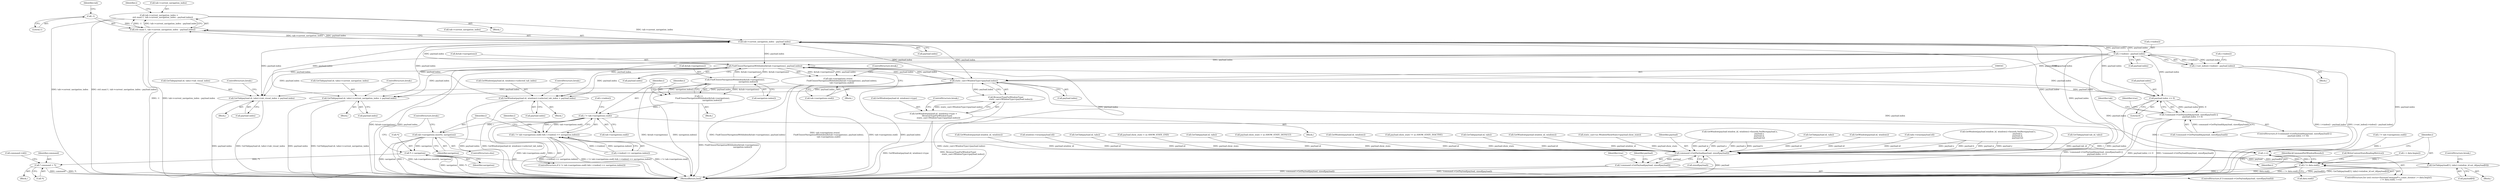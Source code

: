 digraph "0_Chrome_027429ee5abe6e2fb5e3b2b4542f0a6fe0dbc12d_0@integer" {
"1000374" [label="(Call,tab->current_navigation_index =\n            std::max(-1, tab->current_navigation_index - payload.index))"];
"1000378" [label="(Call,std::max(-1, tab->current_navigation_index - payload.index))"];
"1000379" [label="(Call,-1)"];
"1000381" [label="(Call,tab->current_navigation_index - payload.index)"];
"1000374" [label="(Call,tab->current_navigation_index =\n            std::max(-1, tab->current_navigation_index - payload.index))"];
"1000398" [label="(Call,i->index() - payload.index)"];
"1000337" [label="(Call,FindClosestNavigationWithIndex(&(tab->navigations), payload.index))"];
"1000439" [label="(Call,FindClosestNavigationWithIndex(&(tab->navigations),\n                                           navigation.index()))"];
"1000540" [label="(Call,static_cast<WindowType>(payload.index))"];
"1000358" [label="(Call,payload.index <= 0)"];
"1000134" [label="(Call,command->GetPayload(payload, sizeof(payload)))"];
"1000133" [label="(Call,!command->GetPayload(payload, sizeof(payload)))"];
"1000140" [label="(Call,GetTab(payload[1], tabs)->window_id.set_id(payload[0]))"];
"1000265" [label="(Call,GetTab(payload.id, tabs)->tab_visual_index = payload.index)"];
"1000336" [label="(Call,tab->navigations.erase(\n            FindClosestNavigationWithIndex(&(tab->navigations), payload.index),\n            tab->navigations.end()))"];
"1000351" [label="(Call,!command->GetPayload(&payload, sizeof(payload)) ||\n            payload.index <= 0)"];
"1000437" [label="(Call,i =\n            FindClosestNavigationWithIndex(&(tab->navigations),\n                                           navigation.index()))"];
"1000447" [label="(Call,i != tab->navigations.end())"];
"1000114" [label="(Call,++i)"];
"1000111" [label="(Call,i != data.end())"];
"1000446" [label="(Call,i != tab->navigations.end() && i->index() == navigation.index())"];
"1000458" [label="(Call,tab->navigations.insert(i, navigation))"];
"1000453" [label="(Call,*i = navigation)"];
"1000122" [label="(Call,* command = *i)"];
"1000474" [label="(Call,GetTab(payload.id, tabs)->current_navigation_index = payload.index)"];
"1000498" [label="(Call,GetWindow(payload.id, windows)->selected_tab_index = payload.index)"];
"1000539" [label="(Call,BrowserTypeForWindowType(\n                static_cast<WindowType>(payload.index)))"];
"1000531" [label="(Call,GetWindow(payload.id, windows)->type =\n            BrowserTypeForWindowType(\n                static_cast<WindowType>(payload.index)))"];
"1000397" [label="(Call,i->set_index(i->index() - payload.index))"];
"1000345" [label="(Call,tab->navigations.end())"];
"1000498" [label="(Call,GetWindow(payload.id, windows)->selected_tab_index = payload.index)"];
"1000276" [label="(ControlStructure,break;)"];
"1000382" [label="(Call,tab->current_navigation_index)"];
"1000438" [label="(Identifier,i)"];
"1000172" [label="(Call,GetWindow(payload.window_id, windows))"];
"1000450" [label="(Call,i->index() == navigation.index())"];
"1000113" [label="(Call,data.end())"];
"1000132" [label="(ControlStructure,if (!command->GetPayload(payload, sizeof(payload))))"];
"1000130" [label="(Block,)"];
"1000351" [label="(Call,!command->GetPayload(&payload, sizeof(payload)) ||\n            payload.index <= 0)"];
"1000122" [label="(Call,* command = *i)"];
"1000116" [label="(Block,)"];
"1000378" [label="(Call,std::max(-1, tab->current_navigation_index - payload.index))"];
"1000482" [label="(Call,payload.index)"];
"1000397" [label="(Call,i->set_index(i->index() - payload.index))"];
"1000457" [label="(ControlStructure,else)"];
"1000458" [label="(Call,tab->navigations.insert(i, navigation))"];
"1000485" [label="(ControlStructure,break;)"];
"1000311" [label="(Call,windows->erase(payload.id))"];
"1000368" [label="(Identifier,tab)"];
"1000447" [label="(Call,i != tab->navigations.end())"];
"1000595" [label="(MethodReturn,bool)"];
"1000446" [label="(Call,i != tab->navigations.end() && i->index() == navigation.index())"];
"1000463" [label="(Block,)"];
"1000331" [label="(Call,GetTab(payload.id, tabs))"];
"1000222" [label="(Call,payload.show_state < ui::SHOW_STATE_END)"];
"1000362" [label="(Literal,0)"];
"1000449" [label="(Call,tab->navigations.end())"];
"1000342" [label="(Call,payload.index)"];
"1000476" [label="(Call,GetTab(payload.id, tabs))"];
"1000509" [label="(ControlStructure,break;)"];
"1000216" [label="(Call,payload.show_state > ui::SHOW_STATE_DEFAULT)"];
"1000439" [label="(Call,FindClosestNavigationWithIndex(&(tab->navigations),\n                                           navigation.index()))"];
"1000545" [label="(ControlStructure,break;)"];
"1000106" [label="(ControlStructure,for (std::vector<SessionCommand*>::const_iterator i = data.begin();\n        i != data.end(); ++i))"];
"1000359" [label="(Call,payload.index)"];
"1000115" [label="(Identifier,i)"];
"1000375" [label="(Call,tab->current_navigation_index)"];
"1000532" [label="(Call,GetWindow(payload.id, windows)->type)"];
"1000474" [label="(Call,GetTab(payload.id, tabs)->current_navigation_index = payload.index)"];
"1000455" [label="(Identifier,i)"];
"1000111" [label="(Call,i != data.end())"];
"1000133" [label="(Call,!command->GetPayload(payload, sizeof(payload)))"];
"1000533" [label="(Call,GetWindow(payload.id, windows))"];
"1000227" [label="(Call,payload.show_state != ui::SHOW_STATE_INACTIVE)"];
"1000273" [label="(Call,payload.index)"];
"1000531" [label="(Call,GetWindow(payload.id, windows)->type =\n            BrowserTypeForWindowType(\n                static_cast<WindowType>(payload.index)))"];
"1000139" [label="(Identifier,true)"];
"1000267" [label="(Call,GetTab(payload.id, tabs))"];
"1000456" [label="(Identifier,navigation)"];
"1000338" [label="(Call,&(tab->navigations))"];
"1000374" [label="(Call,tab->current_navigation_index =\n            std::max(-1, tab->current_navigation_index - payload.index))"];
"1000592" [label="(Call,WriteContentStateReadingMetrics())"];
"1000108" [label="(Call,i = data.begin())"];
"1000350" [label="(ControlStructure,if (!command->GetPayload(&payload, sizeof(payload)) ||\n            payload.index <= 0))"];
"1000396" [label="(Block,)"];
"1000440" [label="(Call,&(tab->navigations))"];
"1000511" [label="(Block,)"];
"1000383" [label="(Identifier,tab)"];
"1000451" [label="(Call,i->index())"];
"1000124" [label="(Call,*i)"];
"1000542" [label="(Call,payload.index)"];
"1000112" [label="(Identifier,i)"];
"1000358" [label="(Call,payload.index <= 0)"];
"1000380" [label="(Literal,1)"];
"1000140" [label="(Call,GetTab(payload[1], tabs)->window_id.set_id(payload[0]))"];
"1000245" [label="(Call,GetWindow(payload.window_id, windows))"];
"1000365" [label="(Identifier,true)"];
"1000266" [label="(Call,GetTab(payload.id, tabs)->tab_visual_index)"];
"1000235" [label="(Call,static_cast<ui::WindowShowState>(payload.show_state))"];
"1000539" [label="(Call,BrowserTypeForWindowType(\n                static_cast<WindowType>(payload.index)))"];
"1000135" [label="(Identifier,payload)"];
"1000136" [label="(Call,sizeof(payload))"];
"1000197" [label="(Call,GetWindow(payload.window_id, windows)->bounds.SetRect(payload.x,\n                                                              payload.y,\n                                                              payload.w,\n                                                              payload.h))"];
"1000369" [label="(Call,GetTab(payload.id, tabs))"];
"1000144" [label="(ControlStructure,break;)"];
"1000119" [label="(Identifier,kCommandSetWindowBounds2)"];
"1000487" [label="(Block,)"];
"1000405" [label="(Call,i->index())"];
"1000398" [label="(Call,i->index() - payload.index)"];
"1000500" [label="(Call,GetWindow(payload.id, windows))"];
"1000348" [label="(Block,)"];
"1000300" [label="(Call,tabs->erase(payload.id))"];
"1000416" [label="(Block,)"];
"1000453" [label="(Call,*i = navigation)"];
"1000379" [label="(Call,-1)"];
"1000444" [label="(Call,navigation.index())"];
"1000346" [label="(ControlStructure,break;)"];
"1000381" [label="(Call,tab->current_navigation_index - payload.index)"];
"1000157" [label="(Call,GetWindow(payload.window_id, windows)->bounds.SetRect(payload.x,\n                                                              payload.y,\n                                                              payload.w,\n                                                              payload.h))"];
"1000393" [label="(Call,i != tab->navigations.end())"];
"1000317" [label="(Block,)"];
"1000114" [label="(Call,++i)"];
"1000352" [label="(Call,!command->GetPayload(&payload, sizeof(payload)))"];
"1000336" [label="(Call,tab->navigations.erase(\n            FindClosestNavigationWithIndex(&(tab->navigations), payload.index),\n            tab->navigations.end()))"];
"1000506" [label="(Call,payload.index)"];
"1000399" [label="(Call,i->index())"];
"1000459" [label="(Identifier,i)"];
"1000265" [label="(Call,GetTab(payload.id, tabs)->tab_visual_index = payload.index)"];
"1000437" [label="(Call,i =\n            FindClosestNavigationWithIndex(&(tab->navigations),\n                                           navigation.index()))"];
"1000391" [label="(Identifier,i)"];
"1000454" [label="(Call,*i)"];
"1000448" [label="(Identifier,i)"];
"1000337" [label="(Call,FindClosestNavigationWithIndex(&(tab->navigations), payload.index))"];
"1000560" [label="(Call,GetTab(payload.tab_id, tabs))"];
"1000142" [label="(Identifier,payload)"];
"1000540" [label="(Call,static_cast<WindowType>(payload.index))"];
"1000127" [label="(Call,command->id())"];
"1000460" [label="(Identifier,navigation)"];
"1000445" [label="(ControlStructure,if (i != tab->navigations.end() && i->index() == navigation.index()))"];
"1000499" [label="(Call,GetWindow(payload.id, windows)->selected_tab_index)"];
"1000123" [label="(Identifier,command)"];
"1000141" [label="(Call,payload[0])"];
"1000254" [label="(Block,)"];
"1000461" [label="(ControlStructure,break;)"];
"1000385" [label="(Call,payload.index)"];
"1000475" [label="(Call,GetTab(payload.id, tabs)->current_navigation_index)"];
"1000400" [label="(Call,payload.index)"];
"1000134" [label="(Call,command->GetPayload(payload, sizeof(payload)))"];
"1000374" -> "1000348"  [label="AST: "];
"1000374" -> "1000378"  [label="CFG: "];
"1000375" -> "1000374"  [label="AST: "];
"1000378" -> "1000374"  [label="AST: "];
"1000391" -> "1000374"  [label="CFG: "];
"1000374" -> "1000595"  [label="DDG: tab->current_navigation_index"];
"1000374" -> "1000595"  [label="DDG: std::max(-1, tab->current_navigation_index - payload.index)"];
"1000378" -> "1000374"  [label="DDG: -1"];
"1000378" -> "1000374"  [label="DDG: tab->current_navigation_index - payload.index"];
"1000374" -> "1000381"  [label="DDG: tab->current_navigation_index"];
"1000378" -> "1000381"  [label="CFG: "];
"1000379" -> "1000378"  [label="AST: "];
"1000381" -> "1000378"  [label="AST: "];
"1000378" -> "1000595"  [label="DDG: -1"];
"1000378" -> "1000595"  [label="DDG: tab->current_navigation_index - payload.index"];
"1000379" -> "1000378"  [label="DDG: 1"];
"1000381" -> "1000378"  [label="DDG: tab->current_navigation_index"];
"1000381" -> "1000378"  [label="DDG: payload.index"];
"1000379" -> "1000380"  [label="CFG: "];
"1000380" -> "1000379"  [label="AST: "];
"1000383" -> "1000379"  [label="CFG: "];
"1000381" -> "1000385"  [label="CFG: "];
"1000382" -> "1000381"  [label="AST: "];
"1000385" -> "1000381"  [label="AST: "];
"1000381" -> "1000595"  [label="DDG: payload.index"];
"1000381" -> "1000134"  [label="DDG: payload.index"];
"1000381" -> "1000265"  [label="DDG: payload.index"];
"1000381" -> "1000337"  [label="DDG: payload.index"];
"1000381" -> "1000358"  [label="DDG: payload.index"];
"1000398" -> "1000381"  [label="DDG: payload.index"];
"1000337" -> "1000381"  [label="DDG: payload.index"];
"1000540" -> "1000381"  [label="DDG: payload.index"];
"1000358" -> "1000381"  [label="DDG: payload.index"];
"1000381" -> "1000398"  [label="DDG: payload.index"];
"1000381" -> "1000474"  [label="DDG: payload.index"];
"1000381" -> "1000498"  [label="DDG: payload.index"];
"1000381" -> "1000540"  [label="DDG: payload.index"];
"1000398" -> "1000397"  [label="AST: "];
"1000398" -> "1000400"  [label="CFG: "];
"1000399" -> "1000398"  [label="AST: "];
"1000400" -> "1000398"  [label="AST: "];
"1000397" -> "1000398"  [label="CFG: "];
"1000398" -> "1000595"  [label="DDG: payload.index"];
"1000398" -> "1000134"  [label="DDG: payload.index"];
"1000398" -> "1000265"  [label="DDG: payload.index"];
"1000398" -> "1000337"  [label="DDG: payload.index"];
"1000398" -> "1000358"  [label="DDG: payload.index"];
"1000398" -> "1000397"  [label="DDG: i->index()"];
"1000398" -> "1000397"  [label="DDG: payload.index"];
"1000398" -> "1000474"  [label="DDG: payload.index"];
"1000398" -> "1000498"  [label="DDG: payload.index"];
"1000398" -> "1000540"  [label="DDG: payload.index"];
"1000337" -> "1000336"  [label="AST: "];
"1000337" -> "1000342"  [label="CFG: "];
"1000338" -> "1000337"  [label="AST: "];
"1000342" -> "1000337"  [label="AST: "];
"1000345" -> "1000337"  [label="CFG: "];
"1000337" -> "1000595"  [label="DDG: &(tab->navigations)"];
"1000337" -> "1000595"  [label="DDG: payload.index"];
"1000337" -> "1000134"  [label="DDG: payload.index"];
"1000337" -> "1000265"  [label="DDG: payload.index"];
"1000337" -> "1000336"  [label="DDG: &(tab->navigations)"];
"1000337" -> "1000336"  [label="DDG: payload.index"];
"1000439" -> "1000337"  [label="DDG: &(tab->navigations)"];
"1000540" -> "1000337"  [label="DDG: payload.index"];
"1000337" -> "1000358"  [label="DDG: payload.index"];
"1000337" -> "1000439"  [label="DDG: &(tab->navigations)"];
"1000337" -> "1000474"  [label="DDG: payload.index"];
"1000337" -> "1000498"  [label="DDG: payload.index"];
"1000337" -> "1000540"  [label="DDG: payload.index"];
"1000439" -> "1000437"  [label="AST: "];
"1000439" -> "1000444"  [label="CFG: "];
"1000440" -> "1000439"  [label="AST: "];
"1000444" -> "1000439"  [label="AST: "];
"1000437" -> "1000439"  [label="CFG: "];
"1000439" -> "1000595"  [label="DDG: &(tab->navigations)"];
"1000439" -> "1000595"  [label="DDG: navigation.index()"];
"1000439" -> "1000437"  [label="DDG: &(tab->navigations)"];
"1000439" -> "1000437"  [label="DDG: navigation.index()"];
"1000540" -> "1000539"  [label="AST: "];
"1000540" -> "1000542"  [label="CFG: "];
"1000541" -> "1000540"  [label="AST: "];
"1000542" -> "1000540"  [label="AST: "];
"1000539" -> "1000540"  [label="CFG: "];
"1000540" -> "1000595"  [label="DDG: payload.index"];
"1000540" -> "1000134"  [label="DDG: payload.index"];
"1000540" -> "1000265"  [label="DDG: payload.index"];
"1000540" -> "1000358"  [label="DDG: payload.index"];
"1000540" -> "1000474"  [label="DDG: payload.index"];
"1000540" -> "1000498"  [label="DDG: payload.index"];
"1000540" -> "1000539"  [label="DDG: payload.index"];
"1000358" -> "1000351"  [label="AST: "];
"1000358" -> "1000362"  [label="CFG: "];
"1000359" -> "1000358"  [label="AST: "];
"1000362" -> "1000358"  [label="AST: "];
"1000351" -> "1000358"  [label="CFG: "];
"1000358" -> "1000595"  [label="DDG: payload.index"];
"1000358" -> "1000351"  [label="DDG: payload.index"];
"1000358" -> "1000351"  [label="DDG: 0"];
"1000134" -> "1000133"  [label="AST: "];
"1000134" -> "1000136"  [label="CFG: "];
"1000135" -> "1000134"  [label="AST: "];
"1000136" -> "1000134"  [label="AST: "];
"1000133" -> "1000134"  [label="CFG: "];
"1000134" -> "1000595"  [label="DDG: payload"];
"1000134" -> "1000133"  [label="DDG: payload"];
"1000157" -> "1000134"  [label="DDG: payload.w"];
"1000157" -> "1000134"  [label="DDG: payload.y"];
"1000157" -> "1000134"  [label="DDG: payload.x"];
"1000157" -> "1000134"  [label="DDG: payload.h"];
"1000311" -> "1000134"  [label="DDG: payload.id"];
"1000197" -> "1000134"  [label="DDG: payload.y"];
"1000197" -> "1000134"  [label="DDG: payload.h"];
"1000197" -> "1000134"  [label="DDG: payload.w"];
"1000197" -> "1000134"  [label="DDG: payload.x"];
"1000369" -> "1000134"  [label="DDG: payload.id"];
"1000140" -> "1000134"  [label="DDG: payload[0]"];
"1000300" -> "1000134"  [label="DDG: payload.id"];
"1000476" -> "1000134"  [label="DDG: payload.id"];
"1000533" -> "1000134"  [label="DDG: payload.id"];
"1000172" -> "1000134"  [label="DDG: payload.window_id"];
"1000245" -> "1000134"  [label="DDG: payload.window_id"];
"1000222" -> "1000134"  [label="DDG: payload.show_state"];
"1000235" -> "1000134"  [label="DDG: payload.show_state"];
"1000216" -> "1000134"  [label="DDG: payload.show_state"];
"1000227" -> "1000134"  [label="DDG: payload.show_state"];
"1000331" -> "1000134"  [label="DDG: payload.id"];
"1000267" -> "1000134"  [label="DDG: payload.id"];
"1000500" -> "1000134"  [label="DDG: payload.id"];
"1000560" -> "1000134"  [label="DDG: payload.tab_id"];
"1000134" -> "1000140"  [label="DDG: payload"];
"1000133" -> "1000132"  [label="AST: "];
"1000139" -> "1000133"  [label="CFG: "];
"1000142" -> "1000133"  [label="CFG: "];
"1000133" -> "1000595"  [label="DDG: command->GetPayload(payload, sizeof(payload))"];
"1000133" -> "1000595"  [label="DDG: !command->GetPayload(payload, sizeof(payload))"];
"1000140" -> "1000130"  [label="AST: "];
"1000140" -> "1000141"  [label="CFG: "];
"1000141" -> "1000140"  [label="AST: "];
"1000144" -> "1000140"  [label="CFG: "];
"1000140" -> "1000595"  [label="DDG: payload[0]"];
"1000140" -> "1000595"  [label="DDG: GetTab(payload[1], tabs)->window_id.set_id(payload[0])"];
"1000265" -> "1000254"  [label="AST: "];
"1000265" -> "1000273"  [label="CFG: "];
"1000266" -> "1000265"  [label="AST: "];
"1000273" -> "1000265"  [label="AST: "];
"1000276" -> "1000265"  [label="CFG: "];
"1000265" -> "1000595"  [label="DDG: GetTab(payload.id, tabs)->tab_visual_index"];
"1000265" -> "1000595"  [label="DDG: payload.index"];
"1000336" -> "1000317"  [label="AST: "];
"1000336" -> "1000345"  [label="CFG: "];
"1000345" -> "1000336"  [label="AST: "];
"1000346" -> "1000336"  [label="CFG: "];
"1000336" -> "1000595"  [label="DDG: tab->navigations.erase(\n            FindClosestNavigationWithIndex(&(tab->navigations), payload.index),\n            tab->navigations.end())"];
"1000336" -> "1000595"  [label="DDG: tab->navigations.end()"];
"1000336" -> "1000595"  [label="DDG: FindClosestNavigationWithIndex(&(tab->navigations), payload.index)"];
"1000351" -> "1000350"  [label="AST: "];
"1000351" -> "1000352"  [label="CFG: "];
"1000352" -> "1000351"  [label="AST: "];
"1000365" -> "1000351"  [label="CFG: "];
"1000368" -> "1000351"  [label="CFG: "];
"1000351" -> "1000595"  [label="DDG: !command->GetPayload(&payload, sizeof(payload)) ||\n            payload.index <= 0"];
"1000351" -> "1000595"  [label="DDG: payload.index <= 0"];
"1000351" -> "1000595"  [label="DDG: !command->GetPayload(&payload, sizeof(payload))"];
"1000352" -> "1000351"  [label="DDG: command->GetPayload(&payload, sizeof(payload))"];
"1000437" -> "1000416"  [label="AST: "];
"1000438" -> "1000437"  [label="AST: "];
"1000448" -> "1000437"  [label="CFG: "];
"1000437" -> "1000595"  [label="DDG: FindClosestNavigationWithIndex(&(tab->navigations),\n                                           navigation.index())"];
"1000437" -> "1000447"  [label="DDG: i"];
"1000447" -> "1000446"  [label="AST: "];
"1000447" -> "1000449"  [label="CFG: "];
"1000448" -> "1000447"  [label="AST: "];
"1000449" -> "1000447"  [label="AST: "];
"1000451" -> "1000447"  [label="CFG: "];
"1000446" -> "1000447"  [label="CFG: "];
"1000447" -> "1000595"  [label="DDG: tab->navigations.end()"];
"1000447" -> "1000595"  [label="DDG: i"];
"1000447" -> "1000114"  [label="DDG: i"];
"1000447" -> "1000446"  [label="DDG: i"];
"1000447" -> "1000446"  [label="DDG: tab->navigations.end()"];
"1000447" -> "1000458"  [label="DDG: i"];
"1000114" -> "1000106"  [label="AST: "];
"1000114" -> "1000115"  [label="CFG: "];
"1000115" -> "1000114"  [label="AST: "];
"1000112" -> "1000114"  [label="CFG: "];
"1000114" -> "1000111"  [label="DDG: i"];
"1000393" -> "1000114"  [label="DDG: i"];
"1000458" -> "1000114"  [label="DDG: i"];
"1000111" -> "1000114"  [label="DDG: i"];
"1000111" -> "1000106"  [label="AST: "];
"1000111" -> "1000113"  [label="CFG: "];
"1000112" -> "1000111"  [label="AST: "];
"1000113" -> "1000111"  [label="AST: "];
"1000119" -> "1000111"  [label="CFG: "];
"1000592" -> "1000111"  [label="CFG: "];
"1000111" -> "1000595"  [label="DDG: i"];
"1000111" -> "1000595"  [label="DDG: data.end()"];
"1000111" -> "1000595"  [label="DDG: i != data.end()"];
"1000108" -> "1000111"  [label="DDG: i"];
"1000446" -> "1000445"  [label="AST: "];
"1000446" -> "1000450"  [label="CFG: "];
"1000450" -> "1000446"  [label="AST: "];
"1000455" -> "1000446"  [label="CFG: "];
"1000459" -> "1000446"  [label="CFG: "];
"1000446" -> "1000595"  [label="DDG: i->index() == navigation.index()"];
"1000446" -> "1000595"  [label="DDG: i != tab->navigations.end() && i->index() == navigation.index()"];
"1000446" -> "1000595"  [label="DDG: i != tab->navigations.end()"];
"1000450" -> "1000446"  [label="DDG: i->index()"];
"1000450" -> "1000446"  [label="DDG: navigation.index()"];
"1000458" -> "1000457"  [label="AST: "];
"1000458" -> "1000460"  [label="CFG: "];
"1000459" -> "1000458"  [label="AST: "];
"1000460" -> "1000458"  [label="AST: "];
"1000461" -> "1000458"  [label="CFG: "];
"1000458" -> "1000595"  [label="DDG: navigation"];
"1000458" -> "1000595"  [label="DDG: i"];
"1000458" -> "1000595"  [label="DDG: tab->navigations.insert(i, navigation)"];
"1000458" -> "1000453"  [label="DDG: navigation"];
"1000453" -> "1000445"  [label="AST: "];
"1000453" -> "1000456"  [label="CFG: "];
"1000454" -> "1000453"  [label="AST: "];
"1000456" -> "1000453"  [label="AST: "];
"1000461" -> "1000453"  [label="CFG: "];
"1000453" -> "1000595"  [label="DDG: *i"];
"1000453" -> "1000595"  [label="DDG: navigation"];
"1000453" -> "1000122"  [label="DDG: *i"];
"1000122" -> "1000116"  [label="AST: "];
"1000122" -> "1000124"  [label="CFG: "];
"1000123" -> "1000122"  [label="AST: "];
"1000124" -> "1000122"  [label="AST: "];
"1000127" -> "1000122"  [label="CFG: "];
"1000122" -> "1000595"  [label="DDG: command"];
"1000122" -> "1000595"  [label="DDG: *i"];
"1000474" -> "1000463"  [label="AST: "];
"1000474" -> "1000482"  [label="CFG: "];
"1000475" -> "1000474"  [label="AST: "];
"1000482" -> "1000474"  [label="AST: "];
"1000485" -> "1000474"  [label="CFG: "];
"1000474" -> "1000595"  [label="DDG: GetTab(payload.id, tabs)->current_navigation_index"];
"1000474" -> "1000595"  [label="DDG: payload.index"];
"1000498" -> "1000487"  [label="AST: "];
"1000498" -> "1000506"  [label="CFG: "];
"1000499" -> "1000498"  [label="AST: "];
"1000506" -> "1000498"  [label="AST: "];
"1000509" -> "1000498"  [label="CFG: "];
"1000498" -> "1000595"  [label="DDG: payload.index"];
"1000498" -> "1000595"  [label="DDG: GetWindow(payload.id, windows)->selected_tab_index"];
"1000539" -> "1000531"  [label="AST: "];
"1000531" -> "1000539"  [label="CFG: "];
"1000539" -> "1000595"  [label="DDG: static_cast<WindowType>(payload.index)"];
"1000539" -> "1000531"  [label="DDG: static_cast<WindowType>(payload.index)"];
"1000531" -> "1000511"  [label="AST: "];
"1000532" -> "1000531"  [label="AST: "];
"1000545" -> "1000531"  [label="CFG: "];
"1000531" -> "1000595"  [label="DDG: BrowserTypeForWindowType(\n                static_cast<WindowType>(payload.index))"];
"1000531" -> "1000595"  [label="DDG: GetWindow(payload.id, windows)->type"];
"1000397" -> "1000396"  [label="AST: "];
"1000405" -> "1000397"  [label="CFG: "];
"1000397" -> "1000595"  [label="DDG: i->set_index(i->index() - payload.index)"];
"1000397" -> "1000595"  [label="DDG: i->index() - payload.index"];
}
